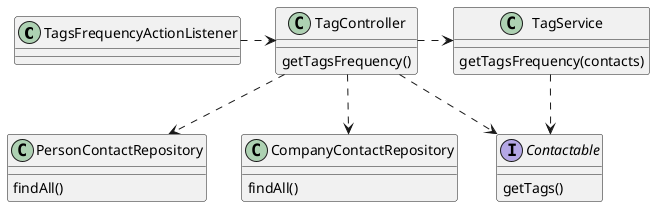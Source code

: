 @startuml display_tags_with_occurrences_cd.png

class TagsFrequencyActionListener {
}
class TagController {
    getTagsFrequency()
}
interface Contactable {
    getTags()
}
class PersonContactRepository {
    findAll()
}
class CompanyContactRepository {
    findAll()
}
class TagService {
    getTagsFrequency(contacts)
}

TagsFrequencyActionListener .> TagController
TagController ..> Contactable
TagController ..> PersonContactRepository
TagController ..> CompanyContactRepository
TagController .> TagService
TagService ..> Contactable
@enduml